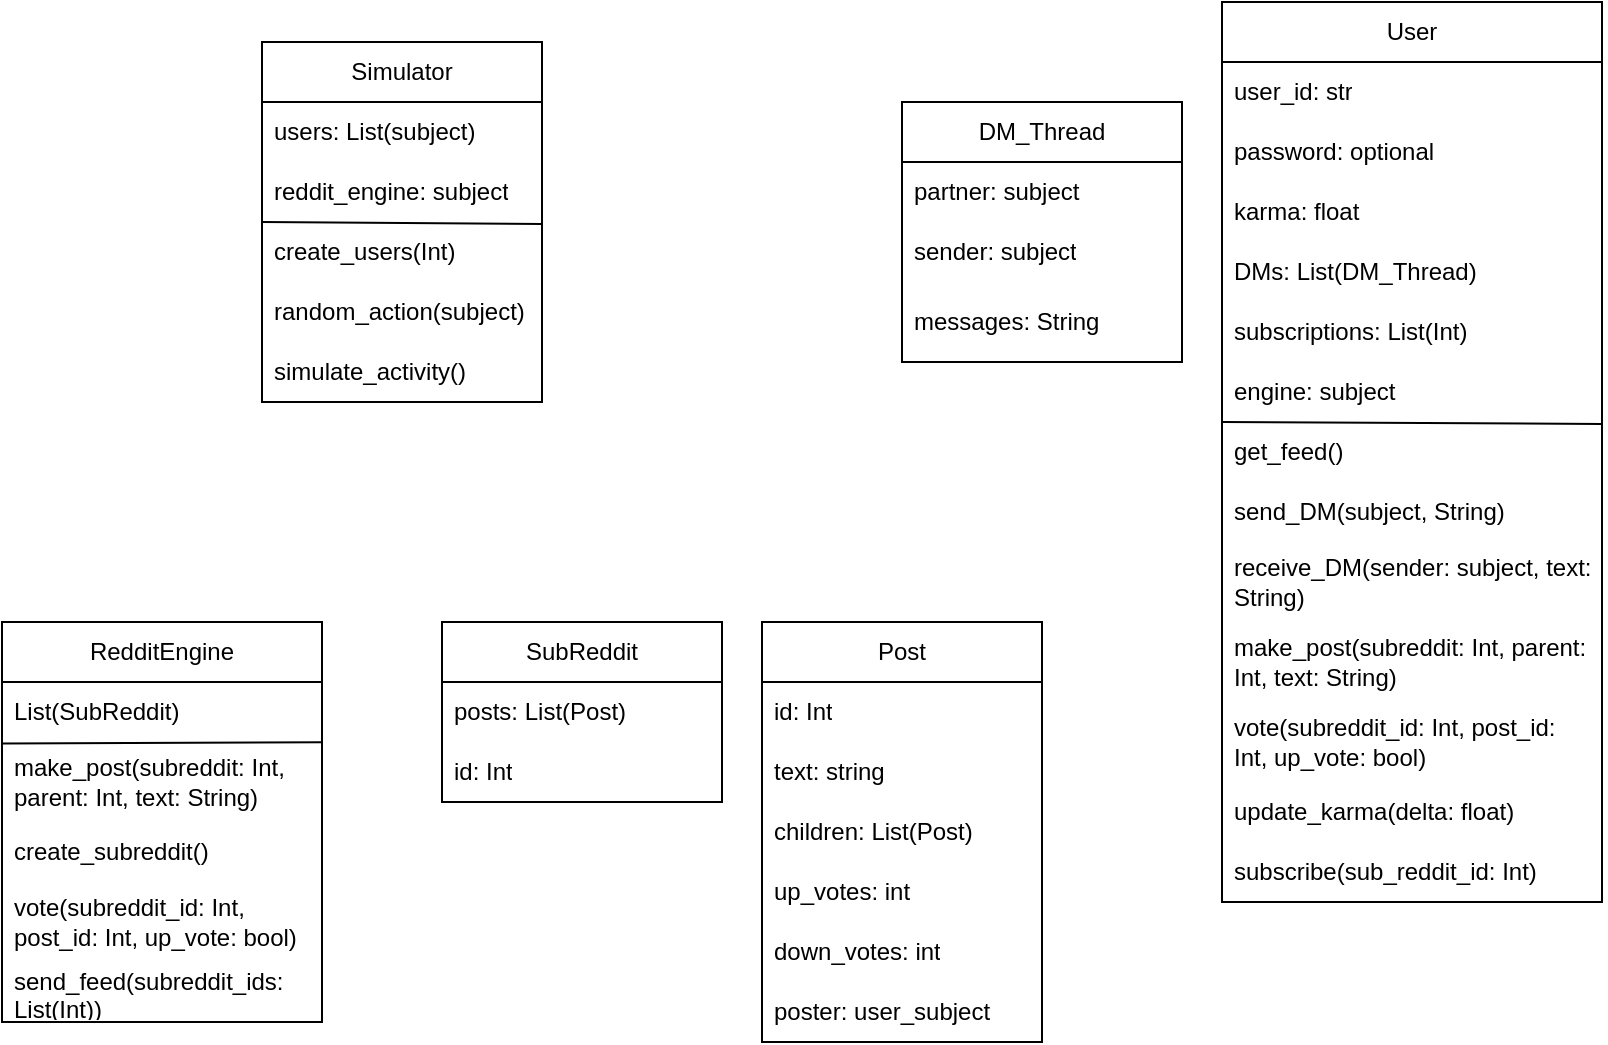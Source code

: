 <mxfile version="28.2.8">
  <diagram name="Page-1" id="stlXHZo1BRUYTpUTQyAD">
    <mxGraphModel dx="659" dy="419" grid="1" gridSize="10" guides="1" tooltips="1" connect="1" arrows="1" fold="1" page="1" pageScale="1" pageWidth="850" pageHeight="1100" math="0" shadow="0">
      <root>
        <mxCell id="0" />
        <mxCell id="1" parent="0" />
        <mxCell id="uCqAomyltjUTlh0tTlyX-4" value="User" style="swimlane;fontStyle=0;childLayout=stackLayout;horizontal=1;startSize=30;horizontalStack=0;resizeParent=1;resizeParentMax=0;resizeLast=0;collapsible=1;marginBottom=0;whiteSpace=wrap;html=1;" parent="1" vertex="1">
          <mxGeometry x="630" y="280" width="190" height="450" as="geometry" />
        </mxCell>
        <mxCell id="uCqAomyltjUTlh0tTlyX-5" value="user_id: str" style="text;strokeColor=none;fillColor=none;align=left;verticalAlign=middle;spacingLeft=4;spacingRight=4;overflow=hidden;points=[[0,0.5],[1,0.5]];portConstraint=eastwest;rotatable=0;whiteSpace=wrap;html=1;" parent="uCqAomyltjUTlh0tTlyX-4" vertex="1">
          <mxGeometry y="30" width="190" height="30" as="geometry" />
        </mxCell>
        <mxCell id="uCqAomyltjUTlh0tTlyX-6" value="password: optional" style="text;strokeColor=none;fillColor=none;align=left;verticalAlign=middle;spacingLeft=4;spacingRight=4;overflow=hidden;points=[[0,0.5],[1,0.5]];portConstraint=eastwest;rotatable=0;whiteSpace=wrap;html=1;" parent="uCqAomyltjUTlh0tTlyX-4" vertex="1">
          <mxGeometry y="60" width="190" height="30" as="geometry" />
        </mxCell>
        <mxCell id="uCqAomyltjUTlh0tTlyX-7" value="karma: float" style="text;strokeColor=none;fillColor=none;align=left;verticalAlign=middle;spacingLeft=4;spacingRight=4;overflow=hidden;points=[[0,0.5],[1,0.5]];portConstraint=eastwest;rotatable=0;whiteSpace=wrap;html=1;" parent="uCqAomyltjUTlh0tTlyX-4" vertex="1">
          <mxGeometry y="90" width="190" height="30" as="geometry" />
        </mxCell>
        <mxCell id="uCqAomyltjUTlh0tTlyX-17" value="DMs: List(DM_Thread)" style="text;strokeColor=none;fillColor=none;align=left;verticalAlign=middle;spacingLeft=4;spacingRight=4;overflow=hidden;points=[[0,0.5],[1,0.5]];portConstraint=eastwest;rotatable=0;whiteSpace=wrap;html=1;" parent="uCqAomyltjUTlh0tTlyX-4" vertex="1">
          <mxGeometry y="120" width="190" height="30" as="geometry" />
        </mxCell>
        <mxCell id="uCqAomyltjUTlh0tTlyX-32" value="subscriptions: List(Int)" style="text;strokeColor=none;fillColor=none;align=left;verticalAlign=middle;spacingLeft=4;spacingRight=4;overflow=hidden;points=[[0,0.5],[1,0.5]];portConstraint=eastwest;rotatable=0;whiteSpace=wrap;html=1;" parent="uCqAomyltjUTlh0tTlyX-4" vertex="1">
          <mxGeometry y="150" width="190" height="30" as="geometry" />
        </mxCell>
        <mxCell id="uCqAomyltjUTlh0tTlyX-20" value="engine: subject" style="text;strokeColor=none;fillColor=none;align=left;verticalAlign=middle;spacingLeft=4;spacingRight=4;overflow=hidden;points=[[0,0.5],[1,0.5]];portConstraint=eastwest;rotatable=0;whiteSpace=wrap;html=1;" parent="uCqAomyltjUTlh0tTlyX-4" vertex="1">
          <mxGeometry y="180" width="190" height="30" as="geometry" />
        </mxCell>
        <mxCell id="uCqAomyltjUTlh0tTlyX-18" value="get_feed()" style="text;strokeColor=none;fillColor=none;align=left;verticalAlign=middle;spacingLeft=4;spacingRight=4;overflow=hidden;points=[[0,0.5],[1,0.5]];portConstraint=eastwest;rotatable=0;whiteSpace=wrap;html=1;" parent="uCqAomyltjUTlh0tTlyX-4" vertex="1">
          <mxGeometry y="210" width="190" height="30" as="geometry" />
        </mxCell>
        <mxCell id="uCqAomyltjUTlh0tTlyX-19" value="" style="endArrow=none;html=1;rounded=0;exitX=0.002;exitY=1;exitDx=0;exitDy=0;exitPerimeter=0;entryX=1.002;entryY=0.033;entryDx=0;entryDy=0;entryPerimeter=0;" parent="uCqAomyltjUTlh0tTlyX-4" source="uCqAomyltjUTlh0tTlyX-20" target="uCqAomyltjUTlh0tTlyX-18" edge="1">
          <mxGeometry width="50" height="50" relative="1" as="geometry">
            <mxPoint x="270" y="500" as="sourcePoint" />
            <mxPoint x="320" y="450" as="targetPoint" />
          </mxGeometry>
        </mxCell>
        <mxCell id="zFbm-Q9AZqrSPwwy0_u6-2" value="send_DM(subject, String)" style="text;strokeColor=none;fillColor=none;align=left;verticalAlign=middle;spacingLeft=4;spacingRight=4;overflow=hidden;points=[[0,0.5],[1,0.5]];portConstraint=eastwest;rotatable=0;whiteSpace=wrap;html=1;" parent="uCqAomyltjUTlh0tTlyX-4" vertex="1">
          <mxGeometry y="240" width="190" height="30" as="geometry" />
        </mxCell>
        <mxCell id="zFbm-Q9AZqrSPwwy0_u6-11" value="receive_DM(sender: subject, text: String)" style="text;strokeColor=none;fillColor=none;align=left;verticalAlign=middle;spacingLeft=4;spacingRight=4;overflow=hidden;points=[[0,0.5],[1,0.5]];portConstraint=eastwest;rotatable=0;whiteSpace=wrap;html=1;" parent="uCqAomyltjUTlh0tTlyX-4" vertex="1">
          <mxGeometry y="270" width="190" height="40" as="geometry" />
        </mxCell>
        <mxCell id="zFbm-Q9AZqrSPwwy0_u6-1" value="make_post(subreddit: Int, parent: Int, text: String)" style="text;strokeColor=none;fillColor=none;align=left;verticalAlign=middle;spacingLeft=4;spacingRight=4;overflow=hidden;points=[[0,0.5],[1,0.5]];portConstraint=eastwest;rotatable=0;whiteSpace=wrap;html=1;" parent="uCqAomyltjUTlh0tTlyX-4" vertex="1">
          <mxGeometry y="310" width="190" height="40" as="geometry" />
        </mxCell>
        <mxCell id="zFbm-Q9AZqrSPwwy0_u6-12" value="vote(subreddit_id: Int, post_id: Int, up_vote: bool)" style="text;strokeColor=none;fillColor=none;align=left;verticalAlign=middle;spacingLeft=4;spacingRight=4;overflow=hidden;points=[[0,0.5],[1,0.5]];portConstraint=eastwest;rotatable=0;whiteSpace=wrap;html=1;" parent="uCqAomyltjUTlh0tTlyX-4" vertex="1">
          <mxGeometry y="350" width="190" height="40" as="geometry" />
        </mxCell>
        <mxCell id="zFbm-Q9AZqrSPwwy0_u6-9" value="update_karma(delta: float)" style="text;strokeColor=none;fillColor=none;align=left;verticalAlign=middle;spacingLeft=4;spacingRight=4;overflow=hidden;points=[[0,0.5],[1,0.5]];portConstraint=eastwest;rotatable=0;whiteSpace=wrap;html=1;" parent="uCqAomyltjUTlh0tTlyX-4" vertex="1">
          <mxGeometry y="390" width="190" height="30" as="geometry" />
        </mxCell>
        <mxCell id="zFbm-Q9AZqrSPwwy0_u6-10" value="subscribe(sub_reddit_id: Int)" style="text;strokeColor=none;fillColor=none;align=left;verticalAlign=middle;spacingLeft=4;spacingRight=4;overflow=hidden;points=[[0,0.5],[1,0.5]];portConstraint=eastwest;rotatable=0;whiteSpace=wrap;html=1;" parent="uCqAomyltjUTlh0tTlyX-4" vertex="1">
          <mxGeometry y="420" width="190" height="30" as="geometry" />
        </mxCell>
        <mxCell id="uCqAomyltjUTlh0tTlyX-8" value="Post" style="swimlane;fontStyle=0;childLayout=stackLayout;horizontal=1;startSize=30;horizontalStack=0;resizeParent=1;resizeParentMax=0;resizeLast=0;collapsible=1;marginBottom=0;whiteSpace=wrap;html=1;" parent="1" vertex="1">
          <mxGeometry x="400" y="590" width="140" height="210" as="geometry" />
        </mxCell>
        <mxCell id="zFbm-Q9AZqrSPwwy0_u6-7" value="id: Int" style="text;strokeColor=none;fillColor=none;align=left;verticalAlign=middle;spacingLeft=4;spacingRight=4;overflow=hidden;points=[[0,0.5],[1,0.5]];portConstraint=eastwest;rotatable=0;whiteSpace=wrap;html=1;" parent="uCqAomyltjUTlh0tTlyX-8" vertex="1">
          <mxGeometry y="30" width="140" height="30" as="geometry" />
        </mxCell>
        <mxCell id="uCqAomyltjUTlh0tTlyX-9" value="text: string" style="text;strokeColor=none;fillColor=none;align=left;verticalAlign=middle;spacingLeft=4;spacingRight=4;overflow=hidden;points=[[0,0.5],[1,0.5]];portConstraint=eastwest;rotatable=0;whiteSpace=wrap;html=1;" parent="uCqAomyltjUTlh0tTlyX-8" vertex="1">
          <mxGeometry y="60" width="140" height="30" as="geometry" />
        </mxCell>
        <mxCell id="uCqAomyltjUTlh0tTlyX-10" value="children: List(Post)" style="text;strokeColor=none;fillColor=none;align=left;verticalAlign=middle;spacingLeft=4;spacingRight=4;overflow=hidden;points=[[0,0.5],[1,0.5]];portConstraint=eastwest;rotatable=0;whiteSpace=wrap;html=1;" parent="uCqAomyltjUTlh0tTlyX-8" vertex="1">
          <mxGeometry y="90" width="140" height="30" as="geometry" />
        </mxCell>
        <mxCell id="uCqAomyltjUTlh0tTlyX-11" value="up_votes: int" style="text;strokeColor=none;fillColor=none;align=left;verticalAlign=middle;spacingLeft=4;spacingRight=4;overflow=hidden;points=[[0,0.5],[1,0.5]];portConstraint=eastwest;rotatable=0;whiteSpace=wrap;html=1;" parent="uCqAomyltjUTlh0tTlyX-8" vertex="1">
          <mxGeometry y="120" width="140" height="30" as="geometry" />
        </mxCell>
        <mxCell id="uCqAomyltjUTlh0tTlyX-16" value="down_votes: int" style="text;strokeColor=none;fillColor=none;align=left;verticalAlign=middle;spacingLeft=4;spacingRight=4;overflow=hidden;points=[[0,0.5],[1,0.5]];portConstraint=eastwest;rotatable=0;whiteSpace=wrap;html=1;" parent="uCqAomyltjUTlh0tTlyX-8" vertex="1">
          <mxGeometry y="150" width="140" height="30" as="geometry" />
        </mxCell>
        <mxCell id="uCqAomyltjUTlh0tTlyX-27" value="poster: user_subject" style="text;strokeColor=none;fillColor=none;align=left;verticalAlign=middle;spacingLeft=4;spacingRight=4;overflow=hidden;points=[[0,0.5],[1,0.5]];portConstraint=eastwest;rotatable=0;whiteSpace=wrap;html=1;" parent="uCqAomyltjUTlh0tTlyX-8" vertex="1">
          <mxGeometry y="180" width="140" height="30" as="geometry" />
        </mxCell>
        <mxCell id="uCqAomyltjUTlh0tTlyX-12" value="SubReddit" style="swimlane;fontStyle=0;childLayout=stackLayout;horizontal=1;startSize=30;horizontalStack=0;resizeParent=1;resizeParentMax=0;resizeLast=0;collapsible=1;marginBottom=0;whiteSpace=wrap;html=1;" parent="1" vertex="1">
          <mxGeometry x="240" y="590" width="140" height="90" as="geometry">
            <mxRectangle x="170" y="550" width="100" height="30" as="alternateBounds" />
          </mxGeometry>
        </mxCell>
        <mxCell id="uCqAomyltjUTlh0tTlyX-13" value="posts: List(Post)" style="text;strokeColor=none;fillColor=none;align=left;verticalAlign=middle;spacingLeft=4;spacingRight=4;overflow=hidden;points=[[0,0.5],[1,0.5]];portConstraint=eastwest;rotatable=0;whiteSpace=wrap;html=1;" parent="uCqAomyltjUTlh0tTlyX-12" vertex="1">
          <mxGeometry y="30" width="140" height="30" as="geometry" />
        </mxCell>
        <mxCell id="uCqAomyltjUTlh0tTlyX-15" value="id: Int" style="text;strokeColor=none;fillColor=none;align=left;verticalAlign=middle;spacingLeft=4;spacingRight=4;overflow=hidden;points=[[0,0.5],[1,0.5]];portConstraint=eastwest;rotatable=0;whiteSpace=wrap;html=1;" parent="uCqAomyltjUTlh0tTlyX-12" vertex="1">
          <mxGeometry y="60" width="140" height="30" as="geometry" />
        </mxCell>
        <mxCell id="uCqAomyltjUTlh0tTlyX-21" value="RedditEngine" style="swimlane;fontStyle=0;childLayout=stackLayout;horizontal=1;startSize=30;horizontalStack=0;resizeParent=1;resizeParentMax=0;resizeLast=0;collapsible=1;marginBottom=0;whiteSpace=wrap;html=1;" parent="1" vertex="1">
          <mxGeometry x="20" y="590" width="160" height="200" as="geometry" />
        </mxCell>
        <mxCell id="uCqAomyltjUTlh0tTlyX-22" value="List(SubReddit)" style="text;strokeColor=none;fillColor=none;align=left;verticalAlign=middle;spacingLeft=4;spacingRight=4;overflow=hidden;points=[[0,0.5],[1,0.5]];portConstraint=eastwest;rotatable=0;whiteSpace=wrap;html=1;" parent="uCqAomyltjUTlh0tTlyX-21" vertex="1">
          <mxGeometry y="30" width="160" height="30" as="geometry" />
        </mxCell>
        <mxCell id="zFbm-Q9AZqrSPwwy0_u6-8" value="" style="endArrow=none;html=1;rounded=0;exitX=0.003;exitY=0.02;exitDx=0;exitDy=0;exitPerimeter=0;entryX=1.003;entryY=0.003;entryDx=0;entryDy=0;entryPerimeter=0;" parent="uCqAomyltjUTlh0tTlyX-21" source="zFbm-Q9AZqrSPwwy0_u6-6" target="zFbm-Q9AZqrSPwwy0_u6-6" edge="1">
          <mxGeometry width="50" height="50" relative="1" as="geometry">
            <mxPoint y="89.5" as="sourcePoint" />
            <mxPoint x="190" y="90.5" as="targetPoint" />
          </mxGeometry>
        </mxCell>
        <mxCell id="zFbm-Q9AZqrSPwwy0_u6-6" value="make_post(subreddit: Int, parent: Int, text: String)" style="text;strokeColor=none;fillColor=none;align=left;verticalAlign=middle;spacingLeft=4;spacingRight=4;overflow=hidden;points=[[0,0.5],[1,0.5]];portConstraint=eastwest;rotatable=0;whiteSpace=wrap;html=1;" parent="uCqAomyltjUTlh0tTlyX-21" vertex="1">
          <mxGeometry y="60" width="160" height="40" as="geometry" />
        </mxCell>
        <mxCell id="zFbm-Q9AZqrSPwwy0_u6-5" value="create_subreddit()" style="text;strokeColor=none;fillColor=none;align=left;verticalAlign=middle;spacingLeft=4;spacingRight=4;overflow=hidden;points=[[0,0.5],[1,0.5]];portConstraint=eastwest;rotatable=0;whiteSpace=wrap;html=1;" parent="uCqAomyltjUTlh0tTlyX-21" vertex="1">
          <mxGeometry y="100" width="160" height="30" as="geometry" />
        </mxCell>
        <mxCell id="zFbm-Q9AZqrSPwwy0_u6-4" value="vote(subreddit_id: Int, post_id: Int, up_vote: bool)" style="text;strokeColor=none;fillColor=none;align=left;verticalAlign=middle;spacingLeft=4;spacingRight=4;overflow=hidden;points=[[0,0.5],[1,0.5]];portConstraint=eastwest;rotatable=0;whiteSpace=wrap;html=1;" parent="uCqAomyltjUTlh0tTlyX-21" vertex="1">
          <mxGeometry y="130" width="160" height="40" as="geometry" />
        </mxCell>
        <mxCell id="uCqAomyltjUTlh0tTlyX-24" value="send_feed(subreddit_ids: List(Int))" style="text;strokeColor=none;fillColor=none;align=left;verticalAlign=middle;spacingLeft=4;spacingRight=4;overflow=hidden;points=[[0,0.5],[1,0.5]];portConstraint=eastwest;rotatable=0;whiteSpace=wrap;html=1;" parent="uCqAomyltjUTlh0tTlyX-21" vertex="1">
          <mxGeometry y="170" width="160" height="30" as="geometry" />
        </mxCell>
        <mxCell id="uCqAomyltjUTlh0tTlyX-28" value="Simulator" style="swimlane;fontStyle=0;childLayout=stackLayout;horizontal=1;startSize=30;horizontalStack=0;resizeParent=1;resizeParentMax=0;resizeLast=0;collapsible=1;marginBottom=0;whiteSpace=wrap;html=1;" parent="1" vertex="1">
          <mxGeometry x="150" y="300" width="140" height="180" as="geometry" />
        </mxCell>
        <mxCell id="uCqAomyltjUTlh0tTlyX-29" value="users: List(subject)" style="text;strokeColor=none;fillColor=none;align=left;verticalAlign=middle;spacingLeft=4;spacingRight=4;overflow=hidden;points=[[0,0.5],[1,0.5]];portConstraint=eastwest;rotatable=0;whiteSpace=wrap;html=1;" parent="uCqAomyltjUTlh0tTlyX-28" vertex="1">
          <mxGeometry y="30" width="140" height="30" as="geometry" />
        </mxCell>
        <mxCell id="uCqAomyltjUTlh0tTlyX-30" value="reddit_engine: subject" style="text;strokeColor=none;fillColor=none;align=left;verticalAlign=middle;spacingLeft=4;spacingRight=4;overflow=hidden;points=[[0,0.5],[1,0.5]];portConstraint=eastwest;rotatable=0;whiteSpace=wrap;html=1;" parent="uCqAomyltjUTlh0tTlyX-28" vertex="1">
          <mxGeometry y="60" width="140" height="30" as="geometry" />
        </mxCell>
        <mxCell id="uCqAomyltjUTlh0tTlyX-35" value="" style="endArrow=none;html=1;rounded=0;exitX=0.002;exitY=1;exitDx=0;exitDy=0;exitPerimeter=0;entryX=1.002;entryY=0.033;entryDx=0;entryDy=0;entryPerimeter=0;" parent="uCqAomyltjUTlh0tTlyX-28" edge="1">
          <mxGeometry width="50" height="50" relative="1" as="geometry">
            <mxPoint y="90" as="sourcePoint" />
            <mxPoint x="140" y="91" as="targetPoint" />
          </mxGeometry>
        </mxCell>
        <mxCell id="uCqAomyltjUTlh0tTlyX-31" value="create_users(Int)" style="text;strokeColor=none;fillColor=none;align=left;verticalAlign=middle;spacingLeft=4;spacingRight=4;overflow=hidden;points=[[0,0.5],[1,0.5]];portConstraint=eastwest;rotatable=0;whiteSpace=wrap;html=1;" parent="uCqAomyltjUTlh0tTlyX-28" vertex="1">
          <mxGeometry y="90" width="140" height="30" as="geometry" />
        </mxCell>
        <mxCell id="uCqAomyltjUTlh0tTlyX-33" value="random_action(subject)" style="text;strokeColor=none;fillColor=none;align=left;verticalAlign=middle;spacingLeft=4;spacingRight=4;overflow=hidden;points=[[0,0.5],[1,0.5]];portConstraint=eastwest;rotatable=0;whiteSpace=wrap;html=1;" parent="uCqAomyltjUTlh0tTlyX-28" vertex="1">
          <mxGeometry y="120" width="140" height="30" as="geometry" />
        </mxCell>
        <mxCell id="uCqAomyltjUTlh0tTlyX-34" value="simulate_activity()" style="text;strokeColor=none;fillColor=none;align=left;verticalAlign=middle;spacingLeft=4;spacingRight=4;overflow=hidden;points=[[0,0.5],[1,0.5]];portConstraint=eastwest;rotatable=0;whiteSpace=wrap;html=1;" parent="uCqAomyltjUTlh0tTlyX-28" vertex="1">
          <mxGeometry y="150" width="140" height="30" as="geometry" />
        </mxCell>
        <mxCell id="uCqAomyltjUTlh0tTlyX-36" value="DM_Thread" style="swimlane;fontStyle=0;childLayout=stackLayout;horizontal=1;startSize=30;horizontalStack=0;resizeParent=1;resizeParentMax=0;resizeLast=0;collapsible=1;marginBottom=0;whiteSpace=wrap;html=1;" parent="1" vertex="1">
          <mxGeometry x="470" y="330" width="140" height="130" as="geometry" />
        </mxCell>
        <mxCell id="uCqAomyltjUTlh0tTlyX-38" value="partner: subject" style="text;strokeColor=none;fillColor=none;align=left;verticalAlign=middle;spacingLeft=4;spacingRight=4;overflow=hidden;points=[[0,0.5],[1,0.5]];portConstraint=eastwest;rotatable=0;whiteSpace=wrap;html=1;" parent="uCqAomyltjUTlh0tTlyX-36" vertex="1">
          <mxGeometry y="30" width="140" height="30" as="geometry" />
        </mxCell>
        <mxCell id="F7s1kfl0Fon3NKfRYlor-1" value="sender: subject" style="text;strokeColor=none;fillColor=none;align=left;verticalAlign=middle;spacingLeft=4;spacingRight=4;overflow=hidden;points=[[0,0.5],[1,0.5]];portConstraint=eastwest;rotatable=0;whiteSpace=wrap;html=1;" vertex="1" parent="uCqAomyltjUTlh0tTlyX-36">
          <mxGeometry y="60" width="140" height="30" as="geometry" />
        </mxCell>
        <mxCell id="uCqAomyltjUTlh0tTlyX-39" value="messages: String" style="text;strokeColor=none;fillColor=none;align=left;verticalAlign=middle;spacingLeft=4;spacingRight=4;overflow=hidden;points=[[0,0.5],[1,0.5]];portConstraint=eastwest;rotatable=0;whiteSpace=wrap;html=1;" parent="uCqAomyltjUTlh0tTlyX-36" vertex="1">
          <mxGeometry y="90" width="140" height="40" as="geometry" />
        </mxCell>
      </root>
    </mxGraphModel>
  </diagram>
</mxfile>

